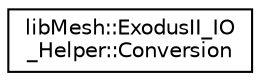 digraph "Graphical Class Hierarchy"
{
  edge [fontname="Helvetica",fontsize="10",labelfontname="Helvetica",labelfontsize="10"];
  node [fontname="Helvetica",fontsize="10",shape=record];
  rankdir="LR";
  Node0 [label="libMesh::ExodusII_IO\l_Helper::Conversion",height=0.2,width=0.4,color="black", fillcolor="white", style="filled",URL="$classlibMesh_1_1ExodusII__IO__Helper_1_1Conversion.html"];
}
